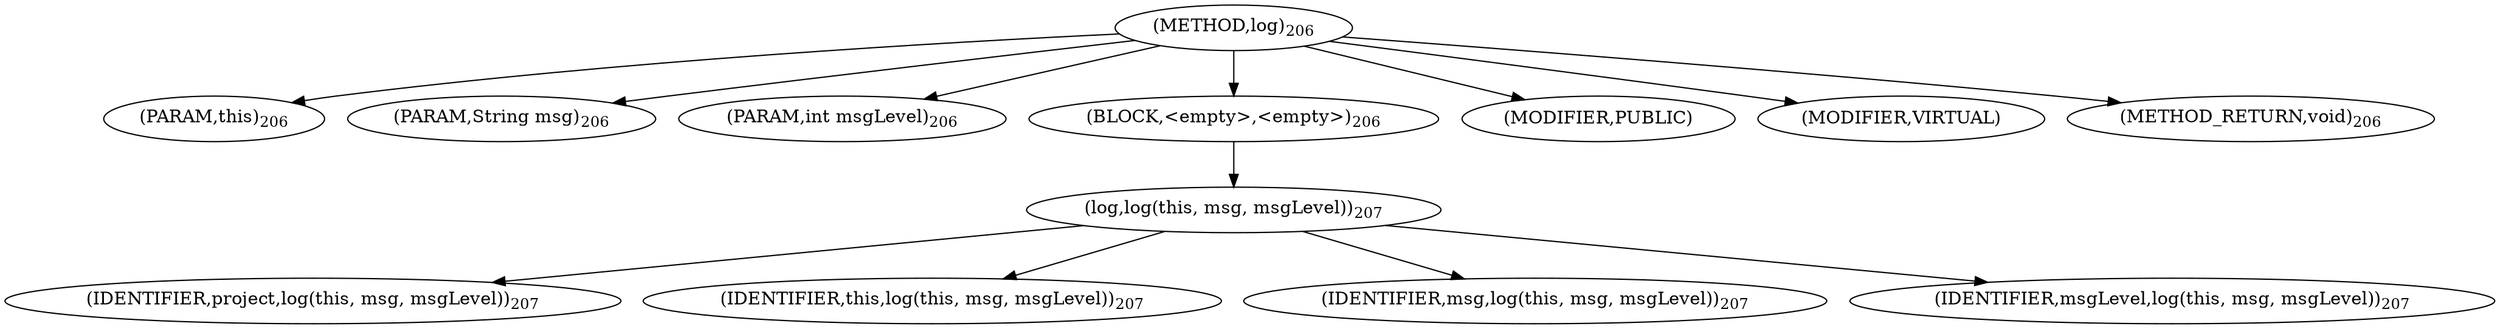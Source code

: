 digraph "log" {  
"257" [label = <(METHOD,log)<SUB>206</SUB>> ]
"23" [label = <(PARAM,this)<SUB>206</SUB>> ]
"258" [label = <(PARAM,String msg)<SUB>206</SUB>> ]
"259" [label = <(PARAM,int msgLevel)<SUB>206</SUB>> ]
"260" [label = <(BLOCK,&lt;empty&gt;,&lt;empty&gt;)<SUB>206</SUB>> ]
"261" [label = <(log,log(this, msg, msgLevel))<SUB>207</SUB>> ]
"262" [label = <(IDENTIFIER,project,log(this, msg, msgLevel))<SUB>207</SUB>> ]
"22" [label = <(IDENTIFIER,this,log(this, msg, msgLevel))<SUB>207</SUB>> ]
"263" [label = <(IDENTIFIER,msg,log(this, msg, msgLevel))<SUB>207</SUB>> ]
"264" [label = <(IDENTIFIER,msgLevel,log(this, msg, msgLevel))<SUB>207</SUB>> ]
"265" [label = <(MODIFIER,PUBLIC)> ]
"266" [label = <(MODIFIER,VIRTUAL)> ]
"267" [label = <(METHOD_RETURN,void)<SUB>206</SUB>> ]
  "257" -> "23" 
  "257" -> "258" 
  "257" -> "259" 
  "257" -> "260" 
  "257" -> "265" 
  "257" -> "266" 
  "257" -> "267" 
  "260" -> "261" 
  "261" -> "262" 
  "261" -> "22" 
  "261" -> "263" 
  "261" -> "264" 
}
